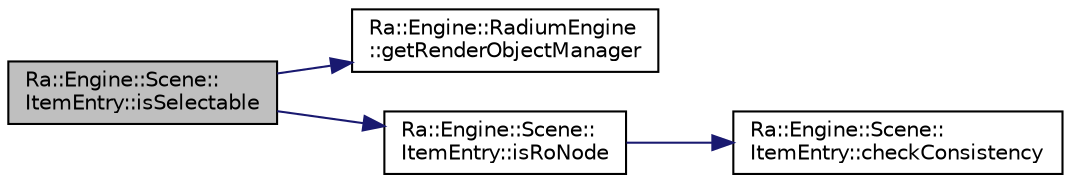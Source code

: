 digraph "Ra::Engine::Scene::ItemEntry::isSelectable"
{
 // INTERACTIVE_SVG=YES
 // LATEX_PDF_SIZE
  edge [fontname="Helvetica",fontsize="10",labelfontname="Helvetica",labelfontsize="10"];
  node [fontname="Helvetica",fontsize="10",shape=record];
  rankdir="LR";
  Node1 [label="Ra::Engine::Scene::\lItemEntry::isSelectable",height=0.2,width=0.4,color="black", fillcolor="grey75", style="filled", fontcolor="black",tooltip="Returns true if the item can be selected."];
  Node1 -> Node2 [color="midnightblue",fontsize="10",style="solid",fontname="Helvetica"];
  Node2 [label="Ra::Engine::RadiumEngine\l::getRenderObjectManager",height=0.2,width=0.4,color="black", fillcolor="white", style="filled",URL="$classRa_1_1Engine_1_1RadiumEngine.html#a4b46a72f340513061b9a5219a80d9bd6",tooltip="Manager getters."];
  Node1 -> Node3 [color="midnightblue",fontsize="10",style="solid",fontname="Helvetica"];
  Node3 [label="Ra::Engine::Scene::\lItemEntry::isRoNode",height=0.2,width=0.4,color="black", fillcolor="white", style="filled",URL="$structRa_1_1Engine_1_1Scene_1_1ItemEntry.html#ad2fd60408dfc75b47ff7bec306d95cc4",tooltip="Returns true if the item represents a render object."];
  Node3 -> Node4 [color="midnightblue",fontsize="10",style="solid",fontname="Helvetica"];
  Node4 [label="Ra::Engine::Scene::\lItemEntry::checkConsistency",height=0.2,width=0.4,color="black", fillcolor="white", style="filled",URL="$structRa_1_1Engine_1_1Scene_1_1ItemEntry.html#a9673507f752d5efee0439afd0e52892b",tooltip="Debug checks."];
}
